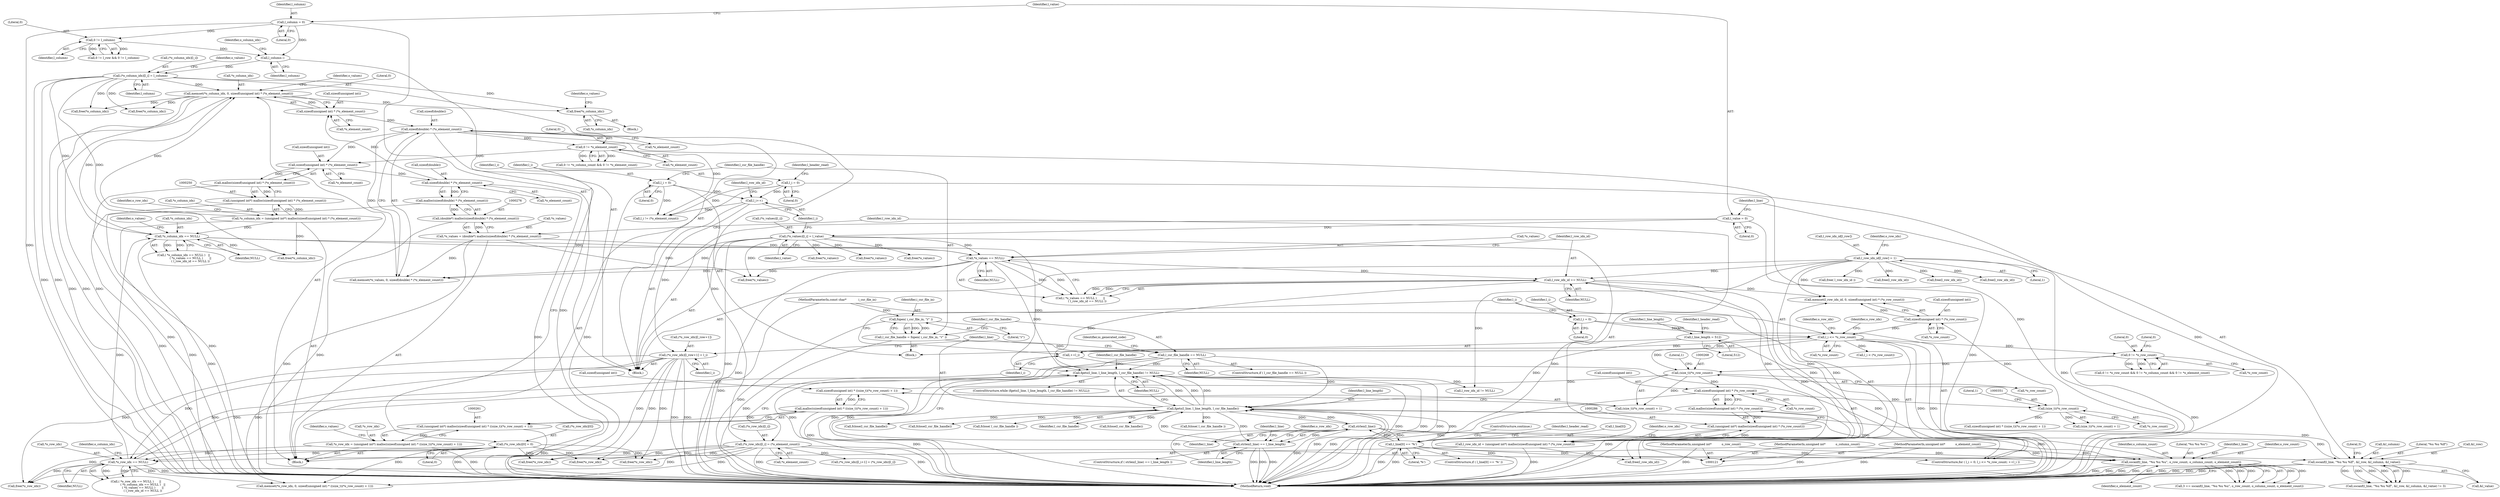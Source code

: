digraph "0_libxsmm_151481489192e6d1997f8bde52c5c425ea41741d_2@API" {
"1000448" [label="(Call,free(*o_column_idx))"];
"1000355" [label="(Call,memset(*o_column_idx, 0, sizeof(unsigned int) * (*o_element_count)))"];
"1000300" [label="(Call,*o_column_idx == NULL)"];
"1000486" [label="(Call,(*o_column_idx)[l_i] = l_column)"];
"1000484" [label="(Call,l_column--)"];
"1000425" [label="(Call,l_column = 0)"];
"1000479" [label="(Call,0 != l_column)"];
"1000246" [label="(Call,*o_column_idx = (unsigned int*) malloc(sizeof(unsigned int) * (*o_element_count)))"];
"1000249" [label="(Call,(unsigned int*) malloc(sizeof(unsigned int) * (*o_element_count)))"];
"1000251" [label="(Call,malloc(sizeof(unsigned int) * (*o_element_count)))"];
"1000252" [label="(Call,sizeof(unsigned int) * (*o_element_count))"];
"1000241" [label="(Call,0 != *o_element_count)"];
"1000368" [label="(Call,sizeof(double) * (*o_element_count))"];
"1000359" [label="(Call,sizeof(unsigned int) * (*o_element_count))"];
"1000278" [label="(Call,sizeof(double) * (*o_element_count))"];
"1000295" [label="(Call,*o_row_idx == NULL)"];
"1000505" [label="(Call,(*o_row_idx)[l_row+1] = l_i)"];
"1000498" [label="(Call,l_i++)"];
"1000404" [label="(Call,l_i = 0)"];
"1000146" [label="(Call,l_i = 0)"];
"1000391" [label="(Call,(*o_row_idx)[l_i] = (*o_element_count))"];
"1000257" [label="(Call,*o_row_idx = (unsigned int*) malloc(sizeof(unsigned int) * ((size_t)(*o_row_count) + 1)))"];
"1000260" [label="(Call,(unsigned int*) malloc(sizeof(unsigned int) * ((size_t)(*o_row_count) + 1)))"];
"1000262" [label="(Call,malloc(sizeof(unsigned int) * ((size_t)(*o_row_count) + 1)))"];
"1000263" [label="(Call,sizeof(unsigned int) * ((size_t)(*o_row_count) + 1))"];
"1000267" [label="(Call,(size_t)(*o_row_count))"];
"1000385" [label="(Call,l_i <= *o_row_count)"];
"1000382" [label="(Call,l_i = 0)"];
"1000389" [label="(Call,++l_i)"];
"1000376" [label="(Call,sizeof(unsigned int) * (*o_row_count))"];
"1000350" [label="(Call,(size_t)(*o_row_count))"];
"1000288" [label="(Call,sizeof(unsigned int) * (*o_row_count))"];
"1000232" [label="(Call,0 != *o_row_count)"];
"1000398" [label="(Call,(*o_row_idx)[0] = 0)"];
"1000164" [label="(Call,fgets(l_line, l_line_length, l_csr_file_handle) != NULL)"];
"1000165" [label="(Call,fgets(l_line, l_line_length, l_csr_file_handle))"];
"1000225" [label="(Call,sscanf(l_line, \"%u %u %u\", o_row_count, o_column_count, o_element_count))"];
"1000207" [label="(Call,l_line[0] == '%')"];
"1000173" [label="(Call,strlen(l_line))"];
"1000127" [label="(MethodParameterIn,unsigned int*           o_row_count)"];
"1000128" [label="(MethodParameterIn,unsigned int*           o_column_count)"];
"1000129" [label="(MethodParameterIn,unsigned int*           o_element_count)"];
"1000434" [label="(Call,sscanf(l_line, \"%u %u %lf\", &l_row, &l_column, &l_value))"];
"1000133" [label="(Call,l_line_length = 512)"];
"1000172" [label="(Call,strlen(l_line) == l_line_length)"];
"1000155" [label="(Call,l_csr_file_handle == NULL)"];
"1000149" [label="(Call,l_csr_file_handle = fopen( i_csr_file_in, \"r\" ))"];
"1000151" [label="(Call,fopen( i_csr_file_in, \"r\" ))"];
"1000123" [label="(MethodParameterIn,const char*             i_csr_file_in)"];
"1000309" [label="(Call,l_row_idx_id == NULL)"];
"1000283" [label="(Call,l_row_idx_id = (unsigned int*) malloc(sizeof(unsigned int) * (*o_row_count)))"];
"1000285" [label="(Call,(unsigned int*) malloc(sizeof(unsigned int) * (*o_row_count)))"];
"1000287" [label="(Call,malloc(sizeof(unsigned int) * (*o_row_count)))"];
"1000500" [label="(Call,l_row_idx_id[l_row] = 1)"];
"1000305" [label="(Call,*o_values == NULL)"];
"1000492" [label="(Call,(*o_values)[l_i] = l_value)"];
"1000429" [label="(Call,l_value = 0)"];
"1000272" [label="(Call,*o_values = (double*) malloc(sizeof(double) * (*o_element_count)))"];
"1000275" [label="(Call,(double*) malloc(sizeof(double) * (*o_element_count)))"];
"1000277" [label="(Call,malloc(sizeof(double) * (*o_element_count)))"];
"1000287" [label="(Call,malloc(sizeof(unsigned int) * (*o_row_count)))"];
"1000148" [label="(Literal,0)"];
"1000227" [label="(Literal,\"%u %u %u\")"];
"1000316" [label="(Call,free(*o_column_idx))"];
"1000369" [label="(Call,sizeof(double))"];
"1000429" [label="(Call,l_value = 0)"];
"1000499" [label="(Identifier,l_i)"];
"1000387" [label="(Call,*o_row_count)"];
"1000155" [label="(Call,l_csr_file_handle == NULL)"];
"1000373" [label="(Call,memset(l_row_idx_id, 0, sizeof(unsigned int) * (*o_row_count)))"];
"1000294" [label="(Call,( *o_row_idx == NULL )      ||\n               ( *o_column_idx == NULL )   ||\n               ( *o_values == NULL )       ||\n               ( l_row_idx_id == NULL ))"];
"1000169" [label="(Identifier,NULL)"];
"1000346" [label="(Call,sizeof(unsigned int) * ((size_t)(*o_row_count) + 1))"];
"1000218" [label="(Identifier,l_header_read)"];
"1000307" [label="(Identifier,o_values)"];
"1000152" [label="(Identifier,i_csr_file_in)"];
"1000521" [label="(Call,free(*o_row_idx))"];
"1000584" [label="(MethodReturn,void)"];
"1000497" [label="(Identifier,l_value)"];
"1000354" [label="(Literal,1)"];
"1000259" [label="(Identifier,o_row_idx)"];
"1000377" [label="(Call,sizeof(unsigned int))"];
"1000284" [label="(Identifier,l_row_idx_id)"];
"1000557" [label="(Call,l_i < (*o_row_count))"];
"1000186" [label="(Call,free(l_row_idx_id))"];
"1000404" [label="(Call,l_i = 0)"];
"1000177" [label="(Call,free(*o_row_idx))"];
"1000305" [label="(Call,*o_values == NULL)"];
"1000281" [label="(Call,*o_element_count)"];
"1000295" [label="(Call,*o_row_idx == NULL)"];
"1000425" [label="(Call,l_column = 0)"];
"1000272" [label="(Call,*o_values = (double*) malloc(sizeof(double) * (*o_element_count)))"];
"1000386" [label="(Identifier,l_i)"];
"1000207" [label="(Call,l_line[0] == '%')"];
"1000392" [label="(Call,(*o_row_idx)[l_i])"];
"1000291" [label="(Call,*o_row_count)"];
"1000384" [label="(Literal,0)"];
"1000498" [label="(Call,l_i++)"];
"1000385" [label="(Call,l_i <= *o_row_count)"];
"1000273" [label="(Call,*o_values)"];
"1000350" [label="(Call,(size_t)(*o_row_count))"];
"1000481" [label="(Identifier,l_column)"];
"1000147" [label="(Identifier,l_i)"];
"1000167" [label="(Identifier,l_line_length)"];
"1000157" [label="(Identifier,NULL)"];
"1000251" [label="(Call,malloc(sizeof(unsigned int) * (*o_element_count)))"];
"1000300" [label="(Call,*o_column_idx == NULL)"];
"1000172" [label="(Call,strlen(l_line) == l_line_length)"];
"1000154" [label="(ControlStructure,if ( l_csr_file_handle == NULL ))"];
"1000571" [label="(Call,(*o_row_idx)[l_i+1] = (*o_row_idx)[l_i])"];
"1000368" [label="(Call,sizeof(double) * (*o_element_count))"];
"1000371" [label="(Call,*o_element_count)"];
"1000336" [label="(Call,fclose(l_csr_file_handle))"];
"1000512" [label="(Identifier,l_i)"];
"1000501" [label="(Call,l_row_idx_id[l_row])"];
"1000401" [label="(Identifier,o_row_idx)"];
"1000451" [label="(Call,free(*o_values))"];
"1000253" [label="(Call,sizeof(unsigned int))"];
"1000390" [label="(Identifier,l_i)"];
"1000441" [label="(Call,&l_value)"];
"1000236" [label="(Call,0 != *o_column_count && 0 != *o_element_count)"];
"1000296" [label="(Call,*o_row_idx)"];
"1000527" [label="(Call,free(*o_values))"];
"1000342" [label="(Call,memset(*o_row_idx, 0, sizeof(unsigned int) * ((size_t)(*o_row_count) + 1)))"];
"1000491" [label="(Identifier,l_column)"];
"1000211" [label="(Literal,'%')"];
"1000139" [label="(Identifier,l_header_read)"];
"1000171" [label="(ControlStructure,if ( strlen(l_line) == l_line_length ))"];
"1000225" [label="(Call,sscanf(l_line, \"%u %u %u\", o_row_count, o_column_count, o_element_count))"];
"1000433" [label="(Call,sscanf(l_line, \"%u %u %lf\", &l_row, &l_column, &l_value) != 3)"];
"1000493" [label="(Call,(*o_values)[l_i])"];
"1000366" [label="(Identifier,o_values)"];
"1000437" [label="(Call,&l_row)"];
"1000200" [label="(Call,fclose(l_csr_file_handle))"];
"1000444" [label="(Block,)"];
"1000299" [label="(Call,( *o_column_idx == NULL )   ||\n               ( *o_values == NULL )       ||\n               ( l_row_idx_id == NULL ))"];
"1000383" [label="(Identifier,l_i)"];
"1000267" [label="(Call,(size_t)(*o_row_count))"];
"1000358" [label="(Literal,0)"];
"1000285" [label="(Call,(unsigned int*) malloc(sizeof(unsigned int) * (*o_row_count)))"];
"1000288" [label="(Call,sizeof(unsigned int) * (*o_row_count))"];
"1000153" [label="(Literal,\"r\")"];
"1000150" [label="(Identifier,l_csr_file_handle)"];
"1000160" [label="(Identifier,io_generated_code)"];
"1000164" [label="(Call,fgets(l_line, l_line_length, l_csr_file_handle) != NULL)"];
"1000232" [label="(Call,0 != *o_row_count)"];
"1000382" [label="(Call,l_i = 0)"];
"1000352" [label="(Call,*o_row_count)"];
"1000238" [label="(Literal,0)"];
"1000165" [label="(Call,fgets(l_line, l_line_length, l_csr_file_handle))"];
"1000146" [label="(Call,l_i = 0)"];
"1000359" [label="(Call,sizeof(unsigned int) * (*o_element_count))"];
"1000255" [label="(Call,*o_element_count)"];
"1000431" [label="(Literal,0)"];
"1000376" [label="(Call,sizeof(unsigned int) * (*o_row_count))"];
"1000130" [label="(Block,)"];
"1000129" [label="(MethodParameterIn,unsigned int*           o_element_count)"];
"1000430" [label="(Identifier,l_value)"];
"1000415" [label="(Call,fclose( l_csr_file_handle ))"];
"1000502" [label="(Identifier,l_row_idx_id)"];
"1000168" [label="(Identifier,l_csr_file_handle)"];
"1000128" [label="(MethodParameterIn,unsigned int*           o_column_count)"];
"1000479" [label="(Call,0 != l_column)"];
"1000379" [label="(Call,*o_row_count)"];
"1000306" [label="(Call,*o_values)"];
"1000274" [label="(Identifier,o_values)"];
"1000443" [label="(Literal,3)"];
"1000234" [label="(Call,*o_row_count)"];
"1000486" [label="(Call,(*o_column_idx)[l_i] = l_column)"];
"1000362" [label="(Call,*o_element_count)"];
"1000249" [label="(Call,(unsigned int*) malloc(sizeof(unsigned int) * (*o_element_count)))"];
"1000485" [label="(Identifier,l_column)"];
"1000506" [label="(Call,(*o_row_idx)[l_row+1])"];
"1000508" [label="(Identifier,o_row_idx)"];
"1000301" [label="(Call,*o_column_idx)"];
"1000298" [label="(Identifier,NULL)"];
"1000226" [label="(Identifier,l_line)"];
"1000322" [label="(Call,free(l_row_idx_id))"];
"1000233" [label="(Literal,0)"];
"1000206" [label="(ControlStructure,if ( l_line[0] == '%' ))"];
"1000277" [label="(Call,malloc(sizeof(double) * (*o_element_count)))"];
"1000389" [label="(Call,++l_i)"];
"1000241" [label="(Call,0 != *o_element_count)"];
"1000427" [label="(Literal,0)"];
"1000257" [label="(Call,*o_row_idx = (unsigned int*) malloc(sizeof(unsigned int) * ((size_t)(*o_row_count) + 1)))"];
"1000252" [label="(Call,sizeof(unsigned int) * (*o_element_count))"];
"1000408" [label="(Identifier,l_header_read)"];
"1000549" [label="(Call,l_row_idx_id != NULL)"];
"1000209" [label="(Identifier,l_line)"];
"1000454" [label="(Call,free(l_row_idx_id))"];
"1000180" [label="(Call,free(*o_column_idx))"];
"1000262" [label="(Call,malloc(sizeof(unsigned int) * ((size_t)(*o_row_count) + 1)))"];
"1000243" [label="(Call,*o_element_count)"];
"1000449" [label="(Call,*o_column_idx)"];
"1000439" [label="(Call,&l_column)"];
"1000436" [label="(Literal,\"%u %u %lf\")"];
"1000356" [label="(Call,*o_column_idx)"];
"1000173" [label="(Call,strlen(l_line))"];
"1000530" [label="(Call,free(l_row_idx_id))"];
"1000381" [label="(ControlStructure,for ( l_i = 0; l_i <= *o_row_count; ++l_i ))"];
"1000127" [label="(MethodParameterIn,unsigned int*           o_row_count)"];
"1000319" [label="(Call,free(*o_values))"];
"1000231" [label="(Call,0 != *o_row_count && 0 != *o_column_count && 0 != *o_element_count)"];
"1000495" [label="(Identifier,o_values)"];
"1000445" [label="(Call,free(*o_row_idx))"];
"1000230" [label="(Identifier,o_element_count)"];
"1000349" [label="(Call,(size_t)(*o_row_count) + 1)"];
"1000468" [label="(Call,fclose(l_csr_file_handle))"];
"1000391" [label="(Call,(*o_row_idx)[l_i] = (*o_element_count))"];
"1000297" [label="(Identifier,o_row_idx)"];
"1000279" [label="(Call,sizeof(double))"];
"1000403" [label="(Literal,0)"];
"1000434" [label="(Call,sscanf(l_line, \"%u %u %lf\", &l_row, &l_column, &l_value))"];
"1000135" [label="(Literal,512)"];
"1000399" [label="(Call,(*o_row_idx)[0])"];
"1000260" [label="(Call,(unsigned int*) malloc(sizeof(unsigned int) * ((size_t)(*o_row_count) + 1)))"];
"1000269" [label="(Call,*o_row_count)"];
"1000448" [label="(Call,free(*o_column_idx))"];
"1000246" [label="(Call,*o_column_idx = (unsigned int*) malloc(sizeof(unsigned int) * (*o_element_count)))"];
"1000228" [label="(Identifier,o_row_count)"];
"1000309" [label="(Call,l_row_idx_id == NULL)"];
"1000245" [label="(Block,)"];
"1000524" [label="(Call,free(*o_column_idx))"];
"1000175" [label="(Identifier,l_line_length)"];
"1000208" [label="(Call,l_line[0])"];
"1000516" [label="(Call,l_i != (*o_element_count))"];
"1000275" [label="(Call,(double*) malloc(sizeof(double) * (*o_element_count)))"];
"1000163" [label="(ControlStructure,while (fgets(l_line, l_line_length, l_csr_file_handle) != NULL))"];
"1000278" [label="(Call,sizeof(double) * (*o_element_count))"];
"1000489" [label="(Identifier,o_column_idx)"];
"1000229" [label="(Identifier,o_column_count)"];
"1000149" [label="(Call,l_csr_file_handle = fopen( i_csr_file_in, \"r\" ))"];
"1000426" [label="(Identifier,l_column)"];
"1000302" [label="(Identifier,o_column_idx)"];
"1000504" [label="(Literal,1)"];
"1000179" [label="(Identifier,o_row_idx)"];
"1000475" [label="(Call,0 != l_row && 0 != l_column)"];
"1000394" [label="(Identifier,o_row_idx)"];
"1000271" [label="(Literal,1)"];
"1000364" [label="(Call,memset(*o_values, 0, sizeof(double) * (*o_element_count)))"];
"1000174" [label="(Identifier,l_line)"];
"1000398" [label="(Call,(*o_row_idx)[0] = 0)"];
"1000360" [label="(Call,sizeof(unsigned int))"];
"1000453" [label="(Identifier,o_values)"];
"1000166" [label="(Identifier,l_line)"];
"1000311" [label="(Identifier,NULL)"];
"1000419" [label="(Block,)"];
"1000355" [label="(Call,memset(*o_column_idx, 0, sizeof(unsigned int) * (*o_element_count)))"];
"1000406" [label="(Literal,0)"];
"1000514" [label="(Identifier,l_csr_file_handle)"];
"1000213" [label="(ControlStructure,continue;)"];
"1000313" [label="(Call,free(*o_row_idx))"];
"1000405" [label="(Identifier,l_i)"];
"1000308" [label="(Identifier,NULL)"];
"1000435" [label="(Identifier,l_line)"];
"1000151" [label="(Call,fopen( i_csr_file_in, \"r\" ))"];
"1000242" [label="(Literal,0)"];
"1000289" [label="(Call,sizeof(unsigned int))"];
"1000264" [label="(Call,sizeof(unsigned int))"];
"1000396" [label="(Call,*o_element_count)"];
"1000258" [label="(Call,*o_row_idx)"];
"1000487" [label="(Call,(*o_column_idx)[l_i])"];
"1000505" [label="(Call,(*o_row_idx)[l_row+1] = l_i)"];
"1000310" [label="(Identifier,l_row_idx_id)"];
"1000156" [label="(Identifier,l_csr_file_handle)"];
"1000492" [label="(Call,(*o_values)[l_i] = l_value)"];
"1000303" [label="(Identifier,NULL)"];
"1000304" [label="(Call,( *o_values == NULL )       ||\n               ( l_row_idx_id == NULL ))"];
"1000500" [label="(Call,l_row_idx_id[l_row] = 1)"];
"1000480" [label="(Literal,0)"];
"1000247" [label="(Call,*o_column_idx)"];
"1000266" [label="(Call,(size_t)(*o_row_count) + 1)"];
"1000283" [label="(Call,l_row_idx_id = (unsigned int*) malloc(sizeof(unsigned int) * (*o_row_count)))"];
"1000263" [label="(Call,sizeof(unsigned int) * ((size_t)(*o_row_count) + 1))"];
"1000133" [label="(Call,l_line_length = 512)"];
"1000123" [label="(MethodParameterIn,const char*             i_csr_file_in)"];
"1000223" [label="(Call,3 == sscanf(l_line, \"%u %u %u\", o_row_count, o_column_count, o_element_count))"];
"1000484" [label="(Call,l_column--)"];
"1000183" [label="(Call,free(*o_values))"];
"1000134" [label="(Identifier,l_line_length)"];
"1000513" [label="(Call,fclose( l_csr_file_handle ))"];
"1000582" [label="(Call,free( l_row_idx_id ))"];
"1000448" -> "1000444"  [label="AST: "];
"1000448" -> "1000449"  [label="CFG: "];
"1000449" -> "1000448"  [label="AST: "];
"1000453" -> "1000448"  [label="CFG: "];
"1000355" -> "1000448"  [label="DDG: "];
"1000486" -> "1000448"  [label="DDG: "];
"1000355" -> "1000245"  [label="AST: "];
"1000355" -> "1000359"  [label="CFG: "];
"1000356" -> "1000355"  [label="AST: "];
"1000358" -> "1000355"  [label="AST: "];
"1000359" -> "1000355"  [label="AST: "];
"1000366" -> "1000355"  [label="CFG: "];
"1000355" -> "1000584"  [label="DDG: "];
"1000355" -> "1000584"  [label="DDG: "];
"1000355" -> "1000584"  [label="DDG: "];
"1000355" -> "1000180"  [label="DDG: "];
"1000300" -> "1000355"  [label="DDG: "];
"1000486" -> "1000355"  [label="DDG: "];
"1000246" -> "1000355"  [label="DDG: "];
"1000359" -> "1000355"  [label="DDG: "];
"1000355" -> "1000524"  [label="DDG: "];
"1000300" -> "1000299"  [label="AST: "];
"1000300" -> "1000303"  [label="CFG: "];
"1000301" -> "1000300"  [label="AST: "];
"1000303" -> "1000300"  [label="AST: "];
"1000307" -> "1000300"  [label="CFG: "];
"1000299" -> "1000300"  [label="CFG: "];
"1000300" -> "1000584"  [label="DDG: "];
"1000300" -> "1000164"  [label="DDG: "];
"1000300" -> "1000299"  [label="DDG: "];
"1000300" -> "1000299"  [label="DDG: "];
"1000486" -> "1000300"  [label="DDG: "];
"1000246" -> "1000300"  [label="DDG: "];
"1000295" -> "1000300"  [label="DDG: "];
"1000300" -> "1000305"  [label="DDG: "];
"1000300" -> "1000316"  [label="DDG: "];
"1000486" -> "1000419"  [label="AST: "];
"1000486" -> "1000491"  [label="CFG: "];
"1000487" -> "1000486"  [label="AST: "];
"1000491" -> "1000486"  [label="AST: "];
"1000495" -> "1000486"  [label="CFG: "];
"1000486" -> "1000584"  [label="DDG: "];
"1000486" -> "1000584"  [label="DDG: "];
"1000486" -> "1000180"  [label="DDG: "];
"1000486" -> "1000316"  [label="DDG: "];
"1000484" -> "1000486"  [label="DDG: "];
"1000486" -> "1000524"  [label="DDG: "];
"1000484" -> "1000419"  [label="AST: "];
"1000484" -> "1000485"  [label="CFG: "];
"1000485" -> "1000484"  [label="AST: "];
"1000489" -> "1000484"  [label="CFG: "];
"1000425" -> "1000484"  [label="DDG: "];
"1000479" -> "1000484"  [label="DDG: "];
"1000425" -> "1000419"  [label="AST: "];
"1000425" -> "1000427"  [label="CFG: "];
"1000426" -> "1000425"  [label="AST: "];
"1000427" -> "1000425"  [label="AST: "];
"1000430" -> "1000425"  [label="CFG: "];
"1000425" -> "1000584"  [label="DDG: "];
"1000425" -> "1000479"  [label="DDG: "];
"1000479" -> "1000475"  [label="AST: "];
"1000479" -> "1000481"  [label="CFG: "];
"1000480" -> "1000479"  [label="AST: "];
"1000481" -> "1000479"  [label="AST: "];
"1000475" -> "1000479"  [label="CFG: "];
"1000479" -> "1000475"  [label="DDG: "];
"1000479" -> "1000475"  [label="DDG: "];
"1000246" -> "1000245"  [label="AST: "];
"1000246" -> "1000249"  [label="CFG: "];
"1000247" -> "1000246"  [label="AST: "];
"1000249" -> "1000246"  [label="AST: "];
"1000259" -> "1000246"  [label="CFG: "];
"1000246" -> "1000584"  [label="DDG: "];
"1000249" -> "1000246"  [label="DDG: "];
"1000246" -> "1000316"  [label="DDG: "];
"1000249" -> "1000251"  [label="CFG: "];
"1000250" -> "1000249"  [label="AST: "];
"1000251" -> "1000249"  [label="AST: "];
"1000249" -> "1000584"  [label="DDG: "];
"1000251" -> "1000249"  [label="DDG: "];
"1000251" -> "1000252"  [label="CFG: "];
"1000252" -> "1000251"  [label="AST: "];
"1000251" -> "1000584"  [label="DDG: "];
"1000252" -> "1000251"  [label="DDG: "];
"1000252" -> "1000255"  [label="CFG: "];
"1000253" -> "1000252"  [label="AST: "];
"1000255" -> "1000252"  [label="AST: "];
"1000241" -> "1000252"  [label="DDG: "];
"1000368" -> "1000252"  [label="DDG: "];
"1000252" -> "1000278"  [label="DDG: "];
"1000241" -> "1000236"  [label="AST: "];
"1000241" -> "1000243"  [label="CFG: "];
"1000242" -> "1000241"  [label="AST: "];
"1000243" -> "1000241"  [label="AST: "];
"1000236" -> "1000241"  [label="CFG: "];
"1000241" -> "1000584"  [label="DDG: "];
"1000241" -> "1000236"  [label="DDG: "];
"1000241" -> "1000236"  [label="DDG: "];
"1000368" -> "1000241"  [label="DDG: "];
"1000368" -> "1000364"  [label="AST: "];
"1000368" -> "1000371"  [label="CFG: "];
"1000369" -> "1000368"  [label="AST: "];
"1000371" -> "1000368"  [label="AST: "];
"1000364" -> "1000368"  [label="CFG: "];
"1000368" -> "1000584"  [label="DDG: "];
"1000368" -> "1000364"  [label="DDG: "];
"1000359" -> "1000368"  [label="DDG: "];
"1000368" -> "1000391"  [label="DDG: "];
"1000368" -> "1000516"  [label="DDG: "];
"1000359" -> "1000362"  [label="CFG: "];
"1000360" -> "1000359"  [label="AST: "];
"1000362" -> "1000359"  [label="AST: "];
"1000278" -> "1000359"  [label="DDG: "];
"1000278" -> "1000277"  [label="AST: "];
"1000278" -> "1000281"  [label="CFG: "];
"1000279" -> "1000278"  [label="AST: "];
"1000281" -> "1000278"  [label="AST: "];
"1000277" -> "1000278"  [label="CFG: "];
"1000278" -> "1000584"  [label="DDG: "];
"1000278" -> "1000277"  [label="DDG: "];
"1000295" -> "1000294"  [label="AST: "];
"1000295" -> "1000298"  [label="CFG: "];
"1000296" -> "1000295"  [label="AST: "];
"1000298" -> "1000295"  [label="AST: "];
"1000302" -> "1000295"  [label="CFG: "];
"1000294" -> "1000295"  [label="CFG: "];
"1000295" -> "1000584"  [label="DDG: "];
"1000295" -> "1000164"  [label="DDG: "];
"1000295" -> "1000294"  [label="DDG: "];
"1000295" -> "1000294"  [label="DDG: "];
"1000505" -> "1000295"  [label="DDG: "];
"1000391" -> "1000295"  [label="DDG: "];
"1000257" -> "1000295"  [label="DDG: "];
"1000398" -> "1000295"  [label="DDG: "];
"1000164" -> "1000295"  [label="DDG: "];
"1000295" -> "1000313"  [label="DDG: "];
"1000295" -> "1000342"  [label="DDG: "];
"1000505" -> "1000419"  [label="AST: "];
"1000505" -> "1000512"  [label="CFG: "];
"1000506" -> "1000505"  [label="AST: "];
"1000512" -> "1000505"  [label="AST: "];
"1000166" -> "1000505"  [label="CFG: "];
"1000505" -> "1000584"  [label="DDG: "];
"1000505" -> "1000584"  [label="DDG: "];
"1000505" -> "1000177"  [label="DDG: "];
"1000505" -> "1000313"  [label="DDG: "];
"1000505" -> "1000342"  [label="DDG: "];
"1000505" -> "1000445"  [label="DDG: "];
"1000498" -> "1000505"  [label="DDG: "];
"1000505" -> "1000521"  [label="DDG: "];
"1000498" -> "1000419"  [label="AST: "];
"1000498" -> "1000499"  [label="CFG: "];
"1000499" -> "1000498"  [label="AST: "];
"1000502" -> "1000498"  [label="CFG: "];
"1000404" -> "1000498"  [label="DDG: "];
"1000146" -> "1000498"  [label="DDG: "];
"1000498" -> "1000516"  [label="DDG: "];
"1000404" -> "1000245"  [label="AST: "];
"1000404" -> "1000406"  [label="CFG: "];
"1000405" -> "1000404"  [label="AST: "];
"1000406" -> "1000404"  [label="AST: "];
"1000408" -> "1000404"  [label="CFG: "];
"1000404" -> "1000584"  [label="DDG: "];
"1000404" -> "1000516"  [label="DDG: "];
"1000146" -> "1000130"  [label="AST: "];
"1000146" -> "1000148"  [label="CFG: "];
"1000147" -> "1000146"  [label="AST: "];
"1000148" -> "1000146"  [label="AST: "];
"1000150" -> "1000146"  [label="CFG: "];
"1000146" -> "1000584"  [label="DDG: "];
"1000146" -> "1000516"  [label="DDG: "];
"1000391" -> "1000381"  [label="AST: "];
"1000391" -> "1000396"  [label="CFG: "];
"1000392" -> "1000391"  [label="AST: "];
"1000396" -> "1000391"  [label="AST: "];
"1000390" -> "1000391"  [label="CFG: "];
"1000391" -> "1000584"  [label="DDG: "];
"1000391" -> "1000584"  [label="DDG: "];
"1000391" -> "1000177"  [label="DDG: "];
"1000391" -> "1000313"  [label="DDG: "];
"1000391" -> "1000342"  [label="DDG: "];
"1000391" -> "1000445"  [label="DDG: "];
"1000391" -> "1000521"  [label="DDG: "];
"1000391" -> "1000571"  [label="DDG: "];
"1000257" -> "1000245"  [label="AST: "];
"1000257" -> "1000260"  [label="CFG: "];
"1000258" -> "1000257"  [label="AST: "];
"1000260" -> "1000257"  [label="AST: "];
"1000274" -> "1000257"  [label="CFG: "];
"1000257" -> "1000584"  [label="DDG: "];
"1000260" -> "1000257"  [label="DDG: "];
"1000260" -> "1000262"  [label="CFG: "];
"1000261" -> "1000260"  [label="AST: "];
"1000262" -> "1000260"  [label="AST: "];
"1000260" -> "1000584"  [label="DDG: "];
"1000262" -> "1000260"  [label="DDG: "];
"1000262" -> "1000263"  [label="CFG: "];
"1000263" -> "1000262"  [label="AST: "];
"1000262" -> "1000584"  [label="DDG: "];
"1000263" -> "1000262"  [label="DDG: "];
"1000263" -> "1000266"  [label="CFG: "];
"1000264" -> "1000263"  [label="AST: "];
"1000266" -> "1000263"  [label="AST: "];
"1000263" -> "1000584"  [label="DDG: "];
"1000267" -> "1000263"  [label="DDG: "];
"1000267" -> "1000266"  [label="AST: "];
"1000267" -> "1000269"  [label="CFG: "];
"1000268" -> "1000267"  [label="AST: "];
"1000269" -> "1000267"  [label="AST: "];
"1000271" -> "1000267"  [label="CFG: "];
"1000267" -> "1000266"  [label="DDG: "];
"1000385" -> "1000267"  [label="DDG: "];
"1000232" -> "1000267"  [label="DDG: "];
"1000267" -> "1000288"  [label="DDG: "];
"1000385" -> "1000381"  [label="AST: "];
"1000385" -> "1000387"  [label="CFG: "];
"1000386" -> "1000385"  [label="AST: "];
"1000387" -> "1000385"  [label="AST: "];
"1000394" -> "1000385"  [label="CFG: "];
"1000401" -> "1000385"  [label="CFG: "];
"1000385" -> "1000584"  [label="DDG: "];
"1000385" -> "1000584"  [label="DDG: "];
"1000385" -> "1000232"  [label="DDG: "];
"1000382" -> "1000385"  [label="DDG: "];
"1000389" -> "1000385"  [label="DDG: "];
"1000376" -> "1000385"  [label="DDG: "];
"1000385" -> "1000389"  [label="DDG: "];
"1000385" -> "1000557"  [label="DDG: "];
"1000382" -> "1000381"  [label="AST: "];
"1000382" -> "1000384"  [label="CFG: "];
"1000383" -> "1000382"  [label="AST: "];
"1000384" -> "1000382"  [label="AST: "];
"1000386" -> "1000382"  [label="CFG: "];
"1000389" -> "1000381"  [label="AST: "];
"1000389" -> "1000390"  [label="CFG: "];
"1000390" -> "1000389"  [label="AST: "];
"1000386" -> "1000389"  [label="CFG: "];
"1000376" -> "1000373"  [label="AST: "];
"1000376" -> "1000379"  [label="CFG: "];
"1000377" -> "1000376"  [label="AST: "];
"1000379" -> "1000376"  [label="AST: "];
"1000373" -> "1000376"  [label="CFG: "];
"1000376" -> "1000373"  [label="DDG: "];
"1000350" -> "1000376"  [label="DDG: "];
"1000350" -> "1000349"  [label="AST: "];
"1000350" -> "1000352"  [label="CFG: "];
"1000351" -> "1000350"  [label="AST: "];
"1000352" -> "1000350"  [label="AST: "];
"1000354" -> "1000350"  [label="CFG: "];
"1000350" -> "1000346"  [label="DDG: "];
"1000350" -> "1000349"  [label="DDG: "];
"1000288" -> "1000350"  [label="DDG: "];
"1000288" -> "1000287"  [label="AST: "];
"1000288" -> "1000291"  [label="CFG: "];
"1000289" -> "1000288"  [label="AST: "];
"1000291" -> "1000288"  [label="AST: "];
"1000287" -> "1000288"  [label="CFG: "];
"1000288" -> "1000584"  [label="DDG: "];
"1000288" -> "1000287"  [label="DDG: "];
"1000232" -> "1000231"  [label="AST: "];
"1000232" -> "1000234"  [label="CFG: "];
"1000233" -> "1000232"  [label="AST: "];
"1000234" -> "1000232"  [label="AST: "];
"1000238" -> "1000232"  [label="CFG: "];
"1000231" -> "1000232"  [label="CFG: "];
"1000232" -> "1000584"  [label="DDG: "];
"1000232" -> "1000231"  [label="DDG: "];
"1000232" -> "1000231"  [label="DDG: "];
"1000398" -> "1000245"  [label="AST: "];
"1000398" -> "1000403"  [label="CFG: "];
"1000399" -> "1000398"  [label="AST: "];
"1000403" -> "1000398"  [label="AST: "];
"1000405" -> "1000398"  [label="CFG: "];
"1000398" -> "1000584"  [label="DDG: "];
"1000398" -> "1000177"  [label="DDG: "];
"1000398" -> "1000313"  [label="DDG: "];
"1000398" -> "1000342"  [label="DDG: "];
"1000398" -> "1000445"  [label="DDG: "];
"1000398" -> "1000521"  [label="DDG: "];
"1000164" -> "1000163"  [label="AST: "];
"1000164" -> "1000169"  [label="CFG: "];
"1000165" -> "1000164"  [label="AST: "];
"1000169" -> "1000164"  [label="AST: "];
"1000174" -> "1000164"  [label="CFG: "];
"1000514" -> "1000164"  [label="CFG: "];
"1000164" -> "1000584"  [label="DDG: "];
"1000164" -> "1000584"  [label="DDG: "];
"1000164" -> "1000584"  [label="DDG: "];
"1000165" -> "1000164"  [label="DDG: "];
"1000165" -> "1000164"  [label="DDG: "];
"1000165" -> "1000164"  [label="DDG: "];
"1000155" -> "1000164"  [label="DDG: "];
"1000309" -> "1000164"  [label="DDG: "];
"1000305" -> "1000164"  [label="DDG: "];
"1000164" -> "1000549"  [label="DDG: "];
"1000165" -> "1000168"  [label="CFG: "];
"1000166" -> "1000165"  [label="AST: "];
"1000167" -> "1000165"  [label="AST: "];
"1000168" -> "1000165"  [label="AST: "];
"1000169" -> "1000165"  [label="CFG: "];
"1000165" -> "1000584"  [label="DDG: "];
"1000165" -> "1000584"  [label="DDG: "];
"1000225" -> "1000165"  [label="DDG: "];
"1000207" -> "1000165"  [label="DDG: "];
"1000434" -> "1000165"  [label="DDG: "];
"1000173" -> "1000165"  [label="DDG: "];
"1000133" -> "1000165"  [label="DDG: "];
"1000172" -> "1000165"  [label="DDG: "];
"1000155" -> "1000165"  [label="DDG: "];
"1000165" -> "1000173"  [label="DDG: "];
"1000165" -> "1000172"  [label="DDG: "];
"1000165" -> "1000200"  [label="DDG: "];
"1000165" -> "1000336"  [label="DDG: "];
"1000165" -> "1000415"  [label="DDG: "];
"1000165" -> "1000468"  [label="DDG: "];
"1000165" -> "1000513"  [label="DDG: "];
"1000225" -> "1000223"  [label="AST: "];
"1000225" -> "1000230"  [label="CFG: "];
"1000226" -> "1000225"  [label="AST: "];
"1000227" -> "1000225"  [label="AST: "];
"1000228" -> "1000225"  [label="AST: "];
"1000229" -> "1000225"  [label="AST: "];
"1000230" -> "1000225"  [label="AST: "];
"1000223" -> "1000225"  [label="CFG: "];
"1000225" -> "1000584"  [label="DDG: "];
"1000225" -> "1000584"  [label="DDG: "];
"1000225" -> "1000584"  [label="DDG: "];
"1000225" -> "1000584"  [label="DDG: "];
"1000225" -> "1000223"  [label="DDG: "];
"1000225" -> "1000223"  [label="DDG: "];
"1000225" -> "1000223"  [label="DDG: "];
"1000225" -> "1000223"  [label="DDG: "];
"1000225" -> "1000223"  [label="DDG: "];
"1000207" -> "1000225"  [label="DDG: "];
"1000173" -> "1000225"  [label="DDG: "];
"1000127" -> "1000225"  [label="DDG: "];
"1000128" -> "1000225"  [label="DDG: "];
"1000129" -> "1000225"  [label="DDG: "];
"1000207" -> "1000206"  [label="AST: "];
"1000207" -> "1000211"  [label="CFG: "];
"1000208" -> "1000207"  [label="AST: "];
"1000211" -> "1000207"  [label="AST: "];
"1000213" -> "1000207"  [label="CFG: "];
"1000218" -> "1000207"  [label="CFG: "];
"1000207" -> "1000584"  [label="DDG: "];
"1000207" -> "1000584"  [label="DDG: "];
"1000207" -> "1000173"  [label="DDG: "];
"1000173" -> "1000207"  [label="DDG: "];
"1000207" -> "1000434"  [label="DDG: "];
"1000173" -> "1000172"  [label="AST: "];
"1000173" -> "1000174"  [label="CFG: "];
"1000174" -> "1000173"  [label="AST: "];
"1000175" -> "1000173"  [label="CFG: "];
"1000173" -> "1000584"  [label="DDG: "];
"1000173" -> "1000172"  [label="DDG: "];
"1000173" -> "1000434"  [label="DDG: "];
"1000127" -> "1000121"  [label="AST: "];
"1000127" -> "1000584"  [label="DDG: "];
"1000128" -> "1000121"  [label="AST: "];
"1000128" -> "1000584"  [label="DDG: "];
"1000129" -> "1000121"  [label="AST: "];
"1000129" -> "1000584"  [label="DDG: "];
"1000434" -> "1000433"  [label="AST: "];
"1000434" -> "1000441"  [label="CFG: "];
"1000435" -> "1000434"  [label="AST: "];
"1000436" -> "1000434"  [label="AST: "];
"1000437" -> "1000434"  [label="AST: "];
"1000439" -> "1000434"  [label="AST: "];
"1000441" -> "1000434"  [label="AST: "];
"1000443" -> "1000434"  [label="CFG: "];
"1000434" -> "1000584"  [label="DDG: "];
"1000434" -> "1000584"  [label="DDG: "];
"1000434" -> "1000584"  [label="DDG: "];
"1000434" -> "1000584"  [label="DDG: "];
"1000434" -> "1000433"  [label="DDG: "];
"1000434" -> "1000433"  [label="DDG: "];
"1000434" -> "1000433"  [label="DDG: "];
"1000434" -> "1000433"  [label="DDG: "];
"1000434" -> "1000433"  [label="DDG: "];
"1000133" -> "1000130"  [label="AST: "];
"1000133" -> "1000135"  [label="CFG: "];
"1000134" -> "1000133"  [label="AST: "];
"1000135" -> "1000133"  [label="AST: "];
"1000139" -> "1000133"  [label="CFG: "];
"1000133" -> "1000584"  [label="DDG: "];
"1000172" -> "1000171"  [label="AST: "];
"1000172" -> "1000175"  [label="CFG: "];
"1000175" -> "1000172"  [label="AST: "];
"1000179" -> "1000172"  [label="CFG: "];
"1000209" -> "1000172"  [label="CFG: "];
"1000172" -> "1000584"  [label="DDG: "];
"1000172" -> "1000584"  [label="DDG: "];
"1000172" -> "1000584"  [label="DDG: "];
"1000155" -> "1000154"  [label="AST: "];
"1000155" -> "1000157"  [label="CFG: "];
"1000156" -> "1000155"  [label="AST: "];
"1000157" -> "1000155"  [label="AST: "];
"1000160" -> "1000155"  [label="CFG: "];
"1000166" -> "1000155"  [label="CFG: "];
"1000155" -> "1000584"  [label="DDG: "];
"1000155" -> "1000584"  [label="DDG: "];
"1000155" -> "1000584"  [label="DDG: "];
"1000149" -> "1000155"  [label="DDG: "];
"1000149" -> "1000130"  [label="AST: "];
"1000149" -> "1000151"  [label="CFG: "];
"1000150" -> "1000149"  [label="AST: "];
"1000151" -> "1000149"  [label="AST: "];
"1000156" -> "1000149"  [label="CFG: "];
"1000149" -> "1000584"  [label="DDG: "];
"1000151" -> "1000149"  [label="DDG: "];
"1000151" -> "1000149"  [label="DDG: "];
"1000151" -> "1000153"  [label="CFG: "];
"1000152" -> "1000151"  [label="AST: "];
"1000153" -> "1000151"  [label="AST: "];
"1000151" -> "1000584"  [label="DDG: "];
"1000123" -> "1000151"  [label="DDG: "];
"1000123" -> "1000121"  [label="AST: "];
"1000123" -> "1000584"  [label="DDG: "];
"1000309" -> "1000304"  [label="AST: "];
"1000309" -> "1000311"  [label="CFG: "];
"1000310" -> "1000309"  [label="AST: "];
"1000311" -> "1000309"  [label="AST: "];
"1000304" -> "1000309"  [label="CFG: "];
"1000309" -> "1000584"  [label="DDG: "];
"1000309" -> "1000304"  [label="DDG: "];
"1000309" -> "1000304"  [label="DDG: "];
"1000283" -> "1000309"  [label="DDG: "];
"1000500" -> "1000309"  [label="DDG: "];
"1000305" -> "1000309"  [label="DDG: "];
"1000309" -> "1000322"  [label="DDG: "];
"1000309" -> "1000373"  [label="DDG: "];
"1000283" -> "1000245"  [label="AST: "];
"1000283" -> "1000285"  [label="CFG: "];
"1000284" -> "1000283"  [label="AST: "];
"1000285" -> "1000283"  [label="AST: "];
"1000297" -> "1000283"  [label="CFG: "];
"1000283" -> "1000584"  [label="DDG: "];
"1000285" -> "1000283"  [label="DDG: "];
"1000283" -> "1000322"  [label="DDG: "];
"1000283" -> "1000373"  [label="DDG: "];
"1000285" -> "1000287"  [label="CFG: "];
"1000286" -> "1000285"  [label="AST: "];
"1000287" -> "1000285"  [label="AST: "];
"1000285" -> "1000584"  [label="DDG: "];
"1000287" -> "1000285"  [label="DDG: "];
"1000287" -> "1000584"  [label="DDG: "];
"1000500" -> "1000419"  [label="AST: "];
"1000500" -> "1000504"  [label="CFG: "];
"1000501" -> "1000500"  [label="AST: "];
"1000504" -> "1000500"  [label="AST: "];
"1000508" -> "1000500"  [label="CFG: "];
"1000500" -> "1000584"  [label="DDG: "];
"1000500" -> "1000186"  [label="DDG: "];
"1000500" -> "1000322"  [label="DDG: "];
"1000500" -> "1000373"  [label="DDG: "];
"1000500" -> "1000454"  [label="DDG: "];
"1000500" -> "1000530"  [label="DDG: "];
"1000500" -> "1000549"  [label="DDG: "];
"1000500" -> "1000582"  [label="DDG: "];
"1000305" -> "1000304"  [label="AST: "];
"1000305" -> "1000308"  [label="CFG: "];
"1000306" -> "1000305"  [label="AST: "];
"1000308" -> "1000305"  [label="AST: "];
"1000310" -> "1000305"  [label="CFG: "];
"1000304" -> "1000305"  [label="CFG: "];
"1000305" -> "1000584"  [label="DDG: "];
"1000305" -> "1000304"  [label="DDG: "];
"1000305" -> "1000304"  [label="DDG: "];
"1000492" -> "1000305"  [label="DDG: "];
"1000272" -> "1000305"  [label="DDG: "];
"1000305" -> "1000319"  [label="DDG: "];
"1000305" -> "1000364"  [label="DDG: "];
"1000492" -> "1000419"  [label="AST: "];
"1000492" -> "1000497"  [label="CFG: "];
"1000493" -> "1000492"  [label="AST: "];
"1000497" -> "1000492"  [label="AST: "];
"1000499" -> "1000492"  [label="CFG: "];
"1000492" -> "1000584"  [label="DDG: "];
"1000492" -> "1000584"  [label="DDG: "];
"1000492" -> "1000183"  [label="DDG: "];
"1000492" -> "1000319"  [label="DDG: "];
"1000492" -> "1000364"  [label="DDG: "];
"1000492" -> "1000451"  [label="DDG: "];
"1000429" -> "1000492"  [label="DDG: "];
"1000492" -> "1000527"  [label="DDG: "];
"1000429" -> "1000419"  [label="AST: "];
"1000429" -> "1000431"  [label="CFG: "];
"1000430" -> "1000429"  [label="AST: "];
"1000431" -> "1000429"  [label="AST: "];
"1000435" -> "1000429"  [label="CFG: "];
"1000429" -> "1000584"  [label="DDG: "];
"1000272" -> "1000245"  [label="AST: "];
"1000272" -> "1000275"  [label="CFG: "];
"1000273" -> "1000272"  [label="AST: "];
"1000275" -> "1000272"  [label="AST: "];
"1000284" -> "1000272"  [label="CFG: "];
"1000272" -> "1000584"  [label="DDG: "];
"1000275" -> "1000272"  [label="DDG: "];
"1000272" -> "1000319"  [label="DDG: "];
"1000272" -> "1000364"  [label="DDG: "];
"1000275" -> "1000277"  [label="CFG: "];
"1000276" -> "1000275"  [label="AST: "];
"1000277" -> "1000275"  [label="AST: "];
"1000275" -> "1000584"  [label="DDG: "];
"1000277" -> "1000275"  [label="DDG: "];
"1000277" -> "1000584"  [label="DDG: "];
}
